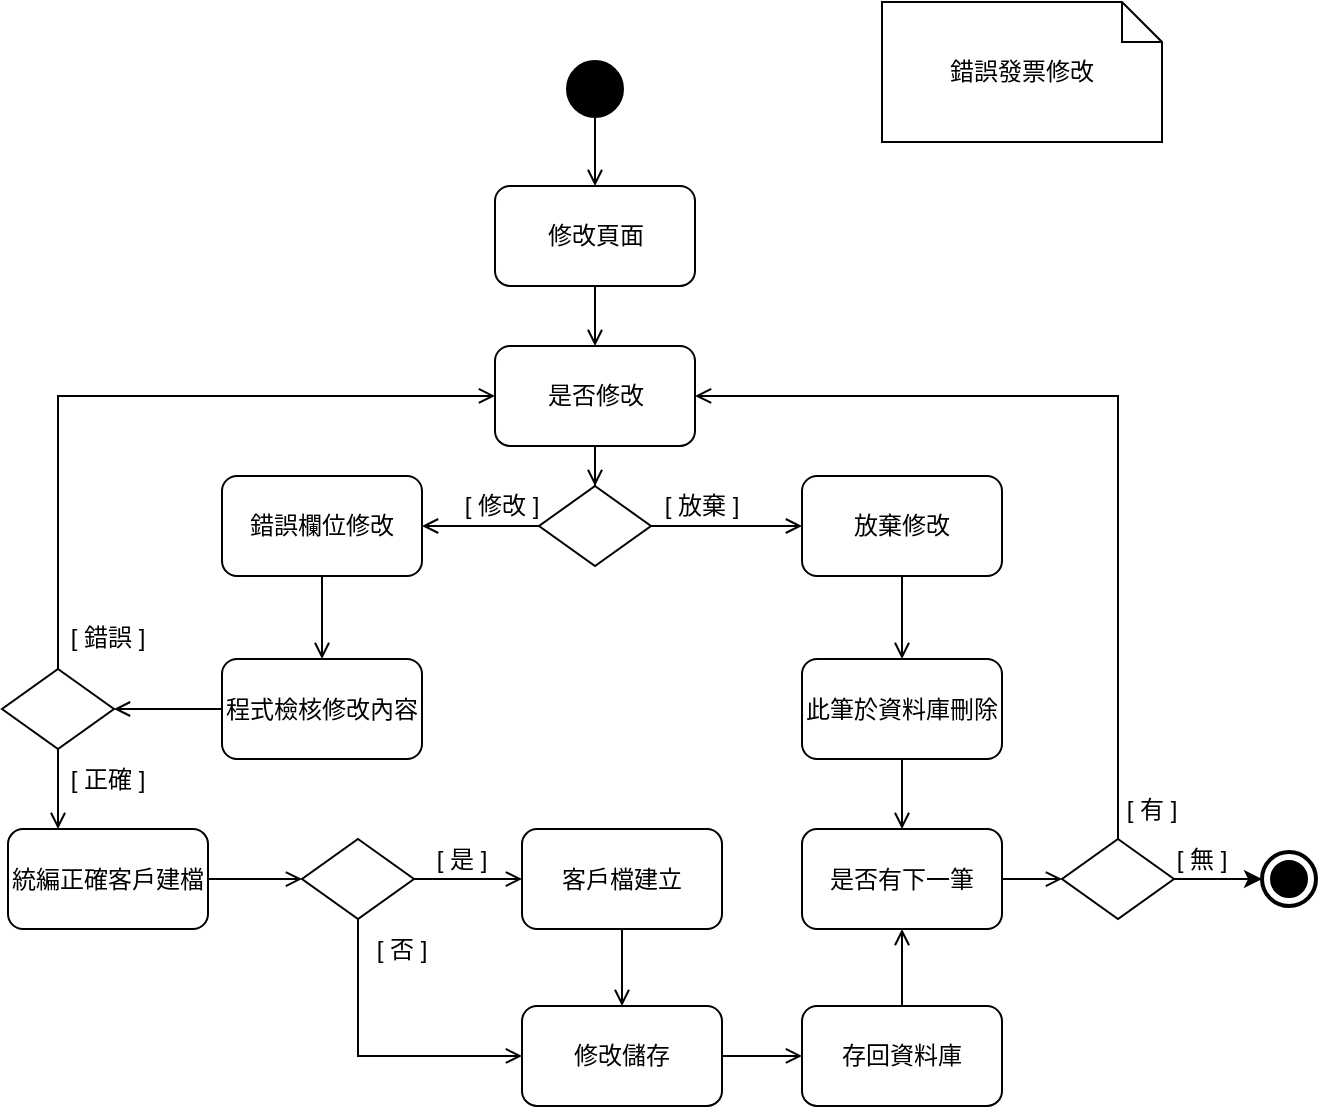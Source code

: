 <mxfile version="21.2.9" type="device" pages="3">
  <diagram name="錯誤發票修改" id="c4acf3e9-155e-7222-9cf6-157b1a14988f">
    <mxGraphModel dx="880" dy="484" grid="1" gridSize="10" guides="1" tooltips="1" connect="1" arrows="1" fold="1" page="1" pageScale="1" pageWidth="850" pageHeight="1100" background="none" math="0" shadow="0">
      <root>
        <mxCell id="0" />
        <mxCell id="1" parent="0" />
        <mxCell id="ghHMwNl4-2IU3GXv16XO-2" value="錯誤發票修改" style="shape=note;size=20;whiteSpace=wrap;html=1;" parent="1" vertex="1">
          <mxGeometry x="440" y="110" width="140" height="70" as="geometry" />
        </mxCell>
        <mxCell id="ghHMwNl4-2IU3GXv16XO-8" style="edgeStyle=orthogonalEdgeStyle;rounded=0;orthogonalLoop=1;jettySize=auto;html=1;entryX=0.5;entryY=0;entryDx=0;entryDy=0;endArrow=open;endFill=0;" parent="1" source="ghHMwNl4-2IU3GXv16XO-3" target="ghHMwNl4-2IU3GXv16XO-9" edge="1">
          <mxGeometry relative="1" as="geometry">
            <mxPoint x="296.5" y="148.98" as="targetPoint" />
          </mxGeometry>
        </mxCell>
        <mxCell id="ghHMwNl4-2IU3GXv16XO-3" value="" style="shape=ellipse;html=1;fillColor=strokeColor;strokeWidth=2;verticalLabelPosition=bottom;verticalAlignment=top;perimeter=ellipsePerimeter;aspect=fixed;" parent="1" vertex="1">
          <mxGeometry x="283" y="140" width="27" height="27" as="geometry" />
        </mxCell>
        <mxCell id="ghHMwNl4-2IU3GXv16XO-4" value="" style="html=1;shape=mxgraph.sysml.actFinal;strokeWidth=2;verticalLabelPosition=bottom;verticalAlignment=top;aspect=fixed;" parent="1" vertex="1">
          <mxGeometry x="630" y="535.02" width="27" height="27" as="geometry" />
        </mxCell>
        <mxCell id="ghHMwNl4-2IU3GXv16XO-78" style="edgeStyle=orthogonalEdgeStyle;rounded=0;orthogonalLoop=1;jettySize=auto;html=1;entryX=1;entryY=0.5;entryDx=0;entryDy=0;endArrow=open;endFill=0;" parent="1" source="ghHMwNl4-2IU3GXv16XO-6" target="ghHMwNl4-2IU3GXv16XO-18" edge="1">
          <mxGeometry relative="1" as="geometry" />
        </mxCell>
        <mxCell id="ghHMwNl4-2IU3GXv16XO-84" style="edgeStyle=orthogonalEdgeStyle;rounded=0;orthogonalLoop=1;jettySize=auto;html=1;entryX=0;entryY=0.5;entryDx=0;entryDy=0;endArrow=open;endFill=0;" parent="1" source="ghHMwNl4-2IU3GXv16XO-6" target="ghHMwNl4-2IU3GXv16XO-98" edge="1">
          <mxGeometry relative="1" as="geometry" />
        </mxCell>
        <mxCell id="ghHMwNl4-2IU3GXv16XO-6" value="" style="rhombus;whiteSpace=wrap;html=1;aspect=fixed;" parent="1" vertex="1">
          <mxGeometry x="268.5" y="351.98" width="56" height="40.04" as="geometry" />
        </mxCell>
        <mxCell id="ghHMwNl4-2IU3GXv16XO-12" style="edgeStyle=orthogonalEdgeStyle;rounded=0;orthogonalLoop=1;jettySize=auto;html=1;endArrow=open;endFill=0;" parent="1" source="ghHMwNl4-2IU3GXv16XO-9" target="ghHMwNl4-2IU3GXv16XO-13" edge="1">
          <mxGeometry relative="1" as="geometry">
            <mxPoint x="390" y="196.98" as="targetPoint" />
          </mxGeometry>
        </mxCell>
        <mxCell id="ghHMwNl4-2IU3GXv16XO-9" value="修改頁面" style="shape=rect;html=1;rounded=1;whiteSpace=wrap;align=center;aspect=fixed;" parent="1" vertex="1">
          <mxGeometry x="246.5" y="201.98" width="100" height="50" as="geometry" />
        </mxCell>
        <mxCell id="ghHMwNl4-2IU3GXv16XO-15" style="edgeStyle=orthogonalEdgeStyle;rounded=0;orthogonalLoop=1;jettySize=auto;html=1;entryX=0.5;entryY=0;entryDx=0;entryDy=0;endArrow=open;endFill=0;" parent="1" source="ghHMwNl4-2IU3GXv16XO-13" target="ghHMwNl4-2IU3GXv16XO-6" edge="1">
          <mxGeometry relative="1" as="geometry" />
        </mxCell>
        <mxCell id="ghHMwNl4-2IU3GXv16XO-13" value="是否修改" style="shape=rect;html=1;rounded=1;whiteSpace=wrap;align=center;aspect=fixed;" parent="1" vertex="1">
          <mxGeometry x="246.5" y="281.98" width="100" height="50" as="geometry" />
        </mxCell>
        <mxCell id="ghHMwNl4-2IU3GXv16XO-17" value="[ 放棄 ]" style="text;html=1;strokeColor=none;fillColor=none;align=center;verticalAlign=middle;whiteSpace=wrap;rounded=0;" parent="1" vertex="1">
          <mxGeometry x="320" y="347.0" width="60" height="30" as="geometry" />
        </mxCell>
        <mxCell id="ghHMwNl4-2IU3GXv16XO-79" style="edgeStyle=orthogonalEdgeStyle;rounded=0;orthogonalLoop=1;jettySize=auto;html=1;entryX=0.5;entryY=0;entryDx=0;entryDy=0;endArrow=open;endFill=0;" parent="1" source="ghHMwNl4-2IU3GXv16XO-18" target="ghHMwNl4-2IU3GXv16XO-21" edge="1">
          <mxGeometry relative="1" as="geometry" />
        </mxCell>
        <mxCell id="ghHMwNl4-2IU3GXv16XO-18" value="錯誤欄位修改" style="shape=rect;html=1;rounded=1;whiteSpace=wrap;align=center;aspect=fixed;" parent="1" vertex="1">
          <mxGeometry x="110" y="347" width="100" height="50" as="geometry" />
        </mxCell>
        <mxCell id="ghHMwNl4-2IU3GXv16XO-20" value="[ 修改 ]" style="text;html=1;strokeColor=none;fillColor=none;align=center;verticalAlign=middle;whiteSpace=wrap;rounded=0;" parent="1" vertex="1">
          <mxGeometry x="220" y="347" width="60" height="30" as="geometry" />
        </mxCell>
        <mxCell id="ghHMwNl4-2IU3GXv16XO-110" style="edgeStyle=orthogonalEdgeStyle;rounded=0;orthogonalLoop=1;jettySize=auto;html=1;entryX=1;entryY=0.5;entryDx=0;entryDy=0;endArrow=open;endFill=0;" parent="1" source="ghHMwNl4-2IU3GXv16XO-21" target="ghHMwNl4-2IU3GXv16XO-23" edge="1">
          <mxGeometry relative="1" as="geometry" />
        </mxCell>
        <mxCell id="ghHMwNl4-2IU3GXv16XO-21" value="程式檢核修改內容" style="shape=rect;html=1;rounded=1;whiteSpace=wrap;align=center;aspect=fixed;" parent="1" vertex="1">
          <mxGeometry x="110" y="438.5" width="100" height="50" as="geometry" />
        </mxCell>
        <mxCell id="ghHMwNl4-2IU3GXv16XO-81" style="edgeStyle=orthogonalEdgeStyle;rounded=0;orthogonalLoop=1;jettySize=auto;html=1;entryX=0;entryY=0.5;entryDx=0;entryDy=0;endArrow=open;endFill=0;" parent="1" source="ghHMwNl4-2IU3GXv16XO-23" target="ghHMwNl4-2IU3GXv16XO-13" edge="1">
          <mxGeometry relative="1" as="geometry">
            <mxPoint x="220" y="306.98" as="targetPoint" />
            <Array as="points">
              <mxPoint x="28" y="306.98" />
            </Array>
          </mxGeometry>
        </mxCell>
        <mxCell id="ghHMwNl4-2IU3GXv16XO-125" style="rounded=0;orthogonalLoop=1;jettySize=auto;html=1;entryX=0.25;entryY=0;entryDx=0;entryDy=0;endArrow=open;endFill=0;" parent="1" source="ghHMwNl4-2IU3GXv16XO-23" target="ghHMwNl4-2IU3GXv16XO-92" edge="1">
          <mxGeometry relative="1" as="geometry" />
        </mxCell>
        <mxCell id="ghHMwNl4-2IU3GXv16XO-23" value="" style="rhombus;whiteSpace=wrap;html=1;aspect=fixed;" parent="1" vertex="1">
          <mxGeometry y="443.48" width="56" height="40.04" as="geometry" />
        </mxCell>
        <mxCell id="ghHMwNl4-2IU3GXv16XO-117" style="edgeStyle=orthogonalEdgeStyle;rounded=0;orthogonalLoop=1;jettySize=auto;html=1;entryX=0.5;entryY=1;entryDx=0;entryDy=0;endArrow=open;endFill=0;" parent="1" source="ghHMwNl4-2IU3GXv16XO-25" target="ghHMwNl4-2IU3GXv16XO-33" edge="1">
          <mxGeometry relative="1" as="geometry" />
        </mxCell>
        <mxCell id="ghHMwNl4-2IU3GXv16XO-25" value="存回資料庫" style="shape=rect;html=1;rounded=1;whiteSpace=wrap;align=center;aspect=fixed;" parent="1" vertex="1">
          <mxGeometry x="400" y="611.98" width="100" height="50" as="geometry" />
        </mxCell>
        <mxCell id="ghHMwNl4-2IU3GXv16XO-29" value="[ 正確 ]" style="text;html=1;strokeColor=none;fillColor=none;align=center;verticalAlign=middle;whiteSpace=wrap;rounded=0;" parent="1" vertex="1">
          <mxGeometry x="23" y="483.52" width="60" height="30" as="geometry" />
        </mxCell>
        <mxCell id="ghHMwNl4-2IU3GXv16XO-30" value="[ 錯誤 ]" style="text;html=1;strokeColor=none;fillColor=none;align=center;verticalAlign=middle;whiteSpace=wrap;rounded=0;" parent="1" vertex="1">
          <mxGeometry x="23" y="413.48" width="60" height="30" as="geometry" />
        </mxCell>
        <mxCell id="ghHMwNl4-2IU3GXv16XO-86" style="edgeStyle=orthogonalEdgeStyle;rounded=0;orthogonalLoop=1;jettySize=auto;html=1;entryX=0;entryY=0.5;entryDx=0;entryDy=0;endArrow=open;endFill=0;" parent="1" source="ghHMwNl4-2IU3GXv16XO-33" target="ghHMwNl4-2IU3GXv16XO-34" edge="1">
          <mxGeometry relative="1" as="geometry" />
        </mxCell>
        <mxCell id="ghHMwNl4-2IU3GXv16XO-33" value="是否有下一筆" style="shape=rect;html=1;rounded=1;whiteSpace=wrap;align=center;aspect=fixed;" parent="1" vertex="1">
          <mxGeometry x="400" y="523.52" width="100" height="50" as="geometry" />
        </mxCell>
        <mxCell id="ghHMwNl4-2IU3GXv16XO-90" style="edgeStyle=orthogonalEdgeStyle;rounded=0;orthogonalLoop=1;jettySize=auto;html=1;entryX=1;entryY=0.5;entryDx=0;entryDy=0;endArrow=open;endFill=0;" parent="1" source="ghHMwNl4-2IU3GXv16XO-34" target="ghHMwNl4-2IU3GXv16XO-13" edge="1">
          <mxGeometry relative="1" as="geometry">
            <Array as="points">
              <mxPoint x="558" y="306.98" />
            </Array>
          </mxGeometry>
        </mxCell>
        <mxCell id="ghHMwNl4-2IU3GXv16XO-91" style="edgeStyle=orthogonalEdgeStyle;rounded=0;orthogonalLoop=1;jettySize=auto;html=1;entryX=0;entryY=0.5;entryDx=0;entryDy=0;entryPerimeter=0;" parent="1" source="ghHMwNl4-2IU3GXv16XO-34" target="ghHMwNl4-2IU3GXv16XO-4" edge="1">
          <mxGeometry relative="1" as="geometry" />
        </mxCell>
        <mxCell id="ghHMwNl4-2IU3GXv16XO-34" value="" style="rhombus;whiteSpace=wrap;html=1;aspect=fixed;" parent="1" vertex="1">
          <mxGeometry x="530" y="528.5" width="56" height="40.04" as="geometry" />
        </mxCell>
        <mxCell id="ghHMwNl4-2IU3GXv16XO-37" value="[ 無 ]" style="text;html=1;strokeColor=none;fillColor=none;align=center;verticalAlign=middle;whiteSpace=wrap;rounded=0;" parent="1" vertex="1">
          <mxGeometry x="570" y="523.52" width="60" height="30" as="geometry" />
        </mxCell>
        <mxCell id="ghHMwNl4-2IU3GXv16XO-38" value="[ 有 ]" style="text;html=1;strokeColor=none;fillColor=none;align=center;verticalAlign=middle;whiteSpace=wrap;rounded=0;" parent="1" vertex="1">
          <mxGeometry x="544.5" y="498.5" width="60" height="30" as="geometry" />
        </mxCell>
        <mxCell id="ghHMwNl4-2IU3GXv16XO-85" style="edgeStyle=orthogonalEdgeStyle;rounded=0;orthogonalLoop=1;jettySize=auto;html=1;entryX=0.5;entryY=0;entryDx=0;entryDy=0;endArrow=open;endFill=0;" parent="1" source="ghHMwNl4-2IU3GXv16XO-39" target="ghHMwNl4-2IU3GXv16XO-33" edge="1">
          <mxGeometry relative="1" as="geometry" />
        </mxCell>
        <mxCell id="ghHMwNl4-2IU3GXv16XO-39" value="此筆於資料庫刪除" style="shape=rect;html=1;rounded=1;whiteSpace=wrap;align=center;aspect=fixed;" parent="1" vertex="1">
          <mxGeometry x="400" y="438.5" width="100" height="50" as="geometry" />
        </mxCell>
        <mxCell id="ghHMwNl4-2IU3GXv16XO-111" style="edgeStyle=orthogonalEdgeStyle;rounded=0;orthogonalLoop=1;jettySize=auto;html=1;endArrow=open;endFill=0;" parent="1" source="ghHMwNl4-2IU3GXv16XO-92" target="ghHMwNl4-2IU3GXv16XO-103" edge="1">
          <mxGeometry relative="1" as="geometry" />
        </mxCell>
        <mxCell id="ghHMwNl4-2IU3GXv16XO-92" value="統編正確客戶建檔" style="shape=rect;html=1;rounded=1;whiteSpace=wrap;align=center;aspect=fixed;" parent="1" vertex="1">
          <mxGeometry x="3" y="523.52" width="100" height="50" as="geometry" />
        </mxCell>
        <mxCell id="ghHMwNl4-2IU3GXv16XO-130" style="edgeStyle=orthogonalEdgeStyle;rounded=0;orthogonalLoop=1;jettySize=auto;html=1;entryX=0;entryY=0.5;entryDx=0;entryDy=0;endArrow=open;endFill=0;" parent="1" source="ghHMwNl4-2IU3GXv16XO-97" target="ghHMwNl4-2IU3GXv16XO-25" edge="1">
          <mxGeometry relative="1" as="geometry" />
        </mxCell>
        <mxCell id="ghHMwNl4-2IU3GXv16XO-97" value="修改儲存" style="shape=rect;html=1;rounded=1;whiteSpace=wrap;align=center;aspect=fixed;" parent="1" vertex="1">
          <mxGeometry x="260" y="611.98" width="100" height="50" as="geometry" />
        </mxCell>
        <mxCell id="ghHMwNl4-2IU3GXv16XO-99" style="edgeStyle=orthogonalEdgeStyle;rounded=0;orthogonalLoop=1;jettySize=auto;html=1;entryX=0.5;entryY=0;entryDx=0;entryDy=0;endArrow=open;endFill=0;" parent="1" source="ghHMwNl4-2IU3GXv16XO-98" target="ghHMwNl4-2IU3GXv16XO-39" edge="1">
          <mxGeometry relative="1" as="geometry" />
        </mxCell>
        <mxCell id="ghHMwNl4-2IU3GXv16XO-98" value="放棄修改" style="shape=rect;html=1;rounded=1;whiteSpace=wrap;align=center;aspect=fixed;" parent="1" vertex="1">
          <mxGeometry x="400" y="347.0" width="100" height="50" as="geometry" />
        </mxCell>
        <mxCell id="ghHMwNl4-2IU3GXv16XO-122" style="edgeStyle=orthogonalEdgeStyle;rounded=0;orthogonalLoop=1;jettySize=auto;html=1;entryX=0;entryY=0.5;entryDx=0;entryDy=0;endArrow=open;endFill=0;" parent="1" source="ghHMwNl4-2IU3GXv16XO-103" target="ghHMwNl4-2IU3GXv16XO-114" edge="1">
          <mxGeometry relative="1" as="geometry" />
        </mxCell>
        <mxCell id="ghHMwNl4-2IU3GXv16XO-123" style="edgeStyle=orthogonalEdgeStyle;rounded=0;orthogonalLoop=1;jettySize=auto;html=1;entryX=0;entryY=0.5;entryDx=0;entryDy=0;endArrow=open;endFill=0;" parent="1" source="ghHMwNl4-2IU3GXv16XO-103" target="ghHMwNl4-2IU3GXv16XO-97" edge="1">
          <mxGeometry relative="1" as="geometry">
            <Array as="points">
              <mxPoint x="178" y="636.98" />
            </Array>
          </mxGeometry>
        </mxCell>
        <mxCell id="ghHMwNl4-2IU3GXv16XO-103" value="" style="rhombus;whiteSpace=wrap;html=1;aspect=fixed;" parent="1" vertex="1">
          <mxGeometry x="150" y="528.5" width="56" height="40.04" as="geometry" />
        </mxCell>
        <mxCell id="ghHMwNl4-2IU3GXv16XO-121" style="edgeStyle=orthogonalEdgeStyle;rounded=0;orthogonalLoop=1;jettySize=auto;html=1;entryX=0.5;entryY=0;entryDx=0;entryDy=0;endArrow=open;endFill=0;" parent="1" source="ghHMwNl4-2IU3GXv16XO-114" target="ghHMwNl4-2IU3GXv16XO-97" edge="1">
          <mxGeometry relative="1" as="geometry" />
        </mxCell>
        <mxCell id="ghHMwNl4-2IU3GXv16XO-114" value="客戶檔建立" style="shape=rect;html=1;rounded=1;whiteSpace=wrap;align=center;aspect=fixed;" parent="1" vertex="1">
          <mxGeometry x="260" y="523.52" width="100" height="50" as="geometry" />
        </mxCell>
        <mxCell id="ghHMwNl4-2IU3GXv16XO-126" value="[ 是 ]" style="text;html=1;strokeColor=none;fillColor=none;align=center;verticalAlign=middle;whiteSpace=wrap;rounded=0;" parent="1" vertex="1">
          <mxGeometry x="200" y="523.52" width="60" height="30" as="geometry" />
        </mxCell>
        <mxCell id="ghHMwNl4-2IU3GXv16XO-127" value="[ 否 ]" style="text;html=1;strokeColor=none;fillColor=none;align=center;verticalAlign=middle;whiteSpace=wrap;rounded=0;" parent="1" vertex="1">
          <mxGeometry x="170" y="568.54" width="60" height="30" as="geometry" />
        </mxCell>
      </root>
    </mxGraphModel>
  </diagram>
  <diagram id="WsdL6b-0y-aYhKdPmepd" name="登入登出註冊">
    <mxGraphModel dx="2084" dy="1860" grid="1" gridSize="10" guides="1" tooltips="1" connect="1" arrows="1" fold="1" page="1" pageScale="1" pageWidth="827" pageHeight="1169" math="0" shadow="0">
      <root>
        <mxCell id="0" />
        <mxCell id="1" parent="0" />
        <mxCell id="L3rix1qcFKLYm2jVyzR--1" value="登入/登出/註冊" style="shape=note;size=20;whiteSpace=wrap;html=1;" parent="1" vertex="1">
          <mxGeometry x="498.64" y="-61.5" width="140" height="70" as="geometry" />
        </mxCell>
        <mxCell id="L3rix1qcFKLYm2jVyzR--269" style="edgeStyle=orthogonalEdgeStyle;rounded=0;orthogonalLoop=1;jettySize=auto;html=1;entryX=0.5;entryY=0;entryDx=0;entryDy=0;endArrow=open;endFill=0;" parent="1" source="L3rix1qcFKLYm2jVyzR--3" target="L3rix1qcFKLYm2jVyzR--245" edge="1">
          <mxGeometry relative="1" as="geometry" />
        </mxCell>
        <mxCell id="L3rix1qcFKLYm2jVyzR--3" value="" style="shape=ellipse;html=1;fillColor=strokeColor;strokeWidth=2;verticalLabelPosition=bottom;verticalAlignment=top;perimeter=ellipsePerimeter;aspect=fixed;" parent="1" vertex="1">
          <mxGeometry x="138.8" y="-40" width="27" height="27" as="geometry" />
        </mxCell>
        <mxCell id="L3rix1qcFKLYm2jVyzR--69" style="edgeStyle=orthogonalEdgeStyle;rounded=0;orthogonalLoop=1;jettySize=auto;html=1;entryX=1;entryY=0.5;entryDx=0;entryDy=0;endArrow=open;endFill=0;exitX=1;exitY=0.5;exitDx=0;exitDy=0;" parent="1" source="L3rix1qcFKLYm2jVyzR--11" target="L3rix1qcFKLYm2jVyzR--68" edge="1">
          <mxGeometry relative="1" as="geometry" />
        </mxCell>
        <mxCell id="fvnQoVcxm32_NNb4MGqW-2" style="rounded=0;orthogonalLoop=1;jettySize=auto;html=1;entryX=1;entryY=0.25;entryDx=0;entryDy=0;endArrow=open;endFill=0;exitX=0;exitY=0.75;exitDx=0;exitDy=0;" edge="1" parent="1" source="L3rix1qcFKLYm2jVyzR--11" target="fvnQoVcxm32_NNb4MGqW-1">
          <mxGeometry relative="1" as="geometry">
            <mxPoint x="250" y="171" as="sourcePoint" />
          </mxGeometry>
        </mxCell>
        <mxCell id="L3rix1qcFKLYm2jVyzR--11" value="登入頁面" style="shape=rect;html=1;rounded=1;whiteSpace=wrap;align=center;aspect=fixed;" parent="1" vertex="1">
          <mxGeometry x="246.55" y="120.0" width="100" height="50" as="geometry" />
        </mxCell>
        <mxCell id="L3rix1qcFKLYm2jVyzR--51" value="輸入帳號" style="shape=rect;html=1;rounded=1;whiteSpace=wrap;align=center;aspect=fixed;" parent="1" vertex="1">
          <mxGeometry x="-128.44" y="394.61" width="100" height="50" as="geometry" />
        </mxCell>
        <mxCell id="L3rix1qcFKLYm2jVyzR--71" style="edgeStyle=orthogonalEdgeStyle;rounded=0;orthogonalLoop=1;jettySize=auto;html=1;endArrow=open;endFill=0;" parent="1" source="L3rix1qcFKLYm2jVyzR--68" target="L3rix1qcFKLYm2jVyzR--70" edge="1">
          <mxGeometry relative="1" as="geometry" />
        </mxCell>
        <mxCell id="L3rix1qcFKLYm2jVyzR--68" value="管理者是否有帳號" style="shape=rect;html=1;rounded=1;whiteSpace=wrap;align=center;aspect=fixed;" parent="1" vertex="1">
          <mxGeometry x="246.5" y="290" width="100" height="50" as="geometry" />
        </mxCell>
        <mxCell id="L3rix1qcFKLYm2jVyzR--178" style="edgeStyle=orthogonalEdgeStyle;rounded=0;orthogonalLoop=1;jettySize=auto;html=1;entryX=0;entryY=0.5;entryDx=0;entryDy=0;endArrow=open;endFill=0;" parent="1" source="L3rix1qcFKLYm2jVyzR--70" target="L3rix1qcFKLYm2jVyzR--171" edge="1">
          <mxGeometry relative="1" as="geometry">
            <Array as="points">
              <mxPoint x="122" y="385" />
            </Array>
          </mxGeometry>
        </mxCell>
        <mxCell id="L3rix1qcFKLYm2jVyzR--179" style="edgeStyle=orthogonalEdgeStyle;rounded=0;orthogonalLoop=1;jettySize=auto;html=1;endArrow=open;endFill=0;" parent="1" source="L3rix1qcFKLYm2jVyzR--70" edge="1">
          <mxGeometry relative="1" as="geometry">
            <mxPoint x="-10" y="340" as="targetPoint" />
          </mxGeometry>
        </mxCell>
        <mxCell id="L3rix1qcFKLYm2jVyzR--70" value="" style="rhombus;whiteSpace=wrap;html=1;aspect=fixed;" parent="1" vertex="1">
          <mxGeometry x="94" y="294.98" width="56" height="40.04" as="geometry" />
        </mxCell>
        <mxCell id="L3rix1qcFKLYm2jVyzR--72" value="[ 有 ]" style="text;html=1;strokeColor=none;fillColor=none;align=center;verticalAlign=middle;whiteSpace=wrap;rounded=0;" parent="1" vertex="1">
          <mxGeometry x="39.8" y="286" width="60" height="30" as="geometry" />
        </mxCell>
        <mxCell id="L3rix1qcFKLYm2jVyzR--73" value="[ 無 ]" style="text;html=1;strokeColor=none;fillColor=none;align=center;verticalAlign=middle;whiteSpace=wrap;rounded=0;" parent="1" vertex="1">
          <mxGeometry x="109" y="335.02" width="60" height="30" as="geometry" />
        </mxCell>
        <mxCell id="L3rix1qcFKLYm2jVyzR--76" value="輸入密碼" style="shape=rect;html=1;rounded=1;whiteSpace=wrap;align=center;aspect=fixed;" parent="1" vertex="1">
          <mxGeometry x="-14" y="394.61" width="100" height="50" as="geometry" />
        </mxCell>
        <mxCell id="L3rix1qcFKLYm2jVyzR--78" value="" style="endArrow=none;html=1;rounded=0;strokeWidth=5;" parent="1" edge="1">
          <mxGeometry width="50" height="50" relative="1" as="geometry">
            <mxPoint x="-127" y="344.61" as="sourcePoint" />
            <mxPoint x="82.5" y="344.61" as="targetPoint" />
          </mxGeometry>
        </mxCell>
        <mxCell id="L3rix1qcFKLYm2jVyzR--79" value="" style="endArrow=none;html=1;rounded=0;strokeWidth=5;" parent="1" edge="1">
          <mxGeometry width="50" height="50" relative="1" as="geometry">
            <mxPoint x="-128.44" y="488.61" as="sourcePoint" />
            <mxPoint x="81.06" y="488.61" as="targetPoint" />
          </mxGeometry>
        </mxCell>
        <mxCell id="L3rix1qcFKLYm2jVyzR--80" style="rounded=0;orthogonalLoop=1;jettySize=auto;html=1;endArrow=open;endFill=0;entryX=0.5;entryY=0;entryDx=0;entryDy=0;" parent="1" target="L3rix1qcFKLYm2jVyzR--51" edge="1">
          <mxGeometry relative="1" as="geometry">
            <mxPoint x="-37" y="344.61" as="sourcePoint" />
            <mxPoint x="-17" y="354.61" as="targetPoint" />
          </mxGeometry>
        </mxCell>
        <mxCell id="L3rix1qcFKLYm2jVyzR--81" style="rounded=0;orthogonalLoop=1;jettySize=auto;html=1;endArrow=open;endFill=0;entryX=0.5;entryY=0;entryDx=0;entryDy=0;" parent="1" target="L3rix1qcFKLYm2jVyzR--76" edge="1">
          <mxGeometry relative="1" as="geometry">
            <mxPoint x="-17" y="344.61" as="sourcePoint" />
            <mxPoint x="-68" y="404.61" as="targetPoint" />
          </mxGeometry>
        </mxCell>
        <mxCell id="L3rix1qcFKLYm2jVyzR--82" style="rounded=0;orthogonalLoop=1;jettySize=auto;html=1;endArrow=open;endFill=0;exitX=0.5;exitY=1;exitDx=0;exitDy=0;" parent="1" source="L3rix1qcFKLYm2jVyzR--51" edge="1">
          <mxGeometry relative="1" as="geometry">
            <mxPoint x="-27" y="354.61" as="sourcePoint" />
            <mxPoint x="-27" y="484.61" as="targetPoint" />
          </mxGeometry>
        </mxCell>
        <mxCell id="L3rix1qcFKLYm2jVyzR--83" style="rounded=0;orthogonalLoop=1;jettySize=auto;html=1;endArrow=open;endFill=0;exitX=0.5;exitY=1;exitDx=0;exitDy=0;" parent="1" source="L3rix1qcFKLYm2jVyzR--76" edge="1">
          <mxGeometry relative="1" as="geometry">
            <mxPoint x="-68" y="454.61" as="sourcePoint" />
            <mxPoint x="-17" y="484.61" as="targetPoint" />
          </mxGeometry>
        </mxCell>
        <mxCell id="L3rix1qcFKLYm2jVyzR--90" style="edgeStyle=orthogonalEdgeStyle;rounded=0;orthogonalLoop=1;jettySize=auto;html=1;endArrow=open;endFill=0;exitX=1;exitY=0.5;exitDx=0;exitDy=0;" parent="1" source="L3rix1qcFKLYm2jVyzR--171" edge="1">
          <mxGeometry relative="1" as="geometry">
            <mxPoint x="300" y="500" as="targetPoint" />
            <mxPoint x="412.054" y="470.059" as="sourcePoint" />
            <Array as="points">
              <mxPoint x="300" y="385" />
            </Array>
          </mxGeometry>
        </mxCell>
        <mxCell id="L3rix1qcFKLYm2jVyzR--94" value="" style="endArrow=none;html=1;rounded=0;strokeWidth=5;" parent="1" edge="1">
          <mxGeometry width="50" height="50" relative="1" as="geometry">
            <mxPoint x="169.58" y="502.82" as="sourcePoint" />
            <mxPoint x="379.08" y="502.82" as="targetPoint" />
          </mxGeometry>
        </mxCell>
        <mxCell id="L3rix1qcFKLYm2jVyzR--96" value="公司統編" style="shape=rect;html=1;rounded=1;whiteSpace=wrap;align=center;aspect=fixed;" parent="1" vertex="1">
          <mxGeometry x="50.98" y="554.82" width="76" height="38" as="geometry" />
        </mxCell>
        <mxCell id="L3rix1qcFKLYm2jVyzR--97" value="公司" style="shape=rect;html=1;rounded=1;whiteSpace=wrap;align=center;aspect=fixed;" parent="1" vertex="1">
          <mxGeometry x="130.86" y="554.82" width="76" height="38" as="geometry" />
        </mxCell>
        <mxCell id="L3rix1qcFKLYm2jVyzR--98" value="帳號" style="shape=rect;html=1;rounded=1;whiteSpace=wrap;align=center;aspect=fixed;" parent="1" vertex="1">
          <mxGeometry x="210.52" y="554.82" width="76" height="38" as="geometry" />
        </mxCell>
        <mxCell id="L3rix1qcFKLYm2jVyzR--99" value="密碼" style="shape=rect;html=1;rounded=1;whiteSpace=wrap;align=center;aspect=fixed;" parent="1" vertex="1">
          <mxGeometry x="289.64" y="554.82" width="76" height="38" as="geometry" />
        </mxCell>
        <mxCell id="L3rix1qcFKLYm2jVyzR--100" value="地址(公司)" style="shape=rect;html=1;rounded=1;whiteSpace=wrap;align=center;aspect=fixed;" parent="1" vertex="1">
          <mxGeometry x="370.14" y="554.82" width="76" height="38" as="geometry" />
        </mxCell>
        <mxCell id="L3rix1qcFKLYm2jVyzR--101" style="rounded=0;orthogonalLoop=1;jettySize=auto;html=1;endArrow=open;endFill=0;entryX=0.5;entryY=0;entryDx=0;entryDy=0;" parent="1" target="L3rix1qcFKLYm2jVyzR--96" edge="1">
          <mxGeometry relative="1" as="geometry">
            <mxPoint x="234.08" y="502.82" as="sourcePoint" />
            <mxPoint x="284.08" y="512.82" as="targetPoint" />
          </mxGeometry>
        </mxCell>
        <mxCell id="L3rix1qcFKLYm2jVyzR--102" style="rounded=0;orthogonalLoop=1;jettySize=auto;html=1;endArrow=open;endFill=0;entryX=0.5;entryY=0;entryDx=0;entryDy=0;" parent="1" target="L3rix1qcFKLYm2jVyzR--97" edge="1">
          <mxGeometry relative="1" as="geometry">
            <mxPoint x="264.08" y="502.82" as="sourcePoint" />
            <mxPoint x="294.08" y="522.82" as="targetPoint" />
          </mxGeometry>
        </mxCell>
        <mxCell id="L3rix1qcFKLYm2jVyzR--103" style="rounded=0;orthogonalLoop=1;jettySize=auto;html=1;endArrow=open;endFill=0;entryX=0.5;entryY=0;entryDx=0;entryDy=0;" parent="1" target="L3rix1qcFKLYm2jVyzR--98" edge="1">
          <mxGeometry relative="1" as="geometry">
            <mxPoint x="276.08" y="502.82" as="sourcePoint" />
            <mxPoint x="304.08" y="532.82" as="targetPoint" />
          </mxGeometry>
        </mxCell>
        <mxCell id="L3rix1qcFKLYm2jVyzR--104" style="rounded=0;orthogonalLoop=1;jettySize=auto;html=1;endArrow=open;endFill=0;entryX=0.5;entryY=0;entryDx=0;entryDy=0;" parent="1" target="L3rix1qcFKLYm2jVyzR--99" edge="1">
          <mxGeometry relative="1" as="geometry">
            <mxPoint x="304.08" y="502.82" as="sourcePoint" />
            <mxPoint x="314.08" y="542.82" as="targetPoint" />
          </mxGeometry>
        </mxCell>
        <mxCell id="L3rix1qcFKLYm2jVyzR--105" style="rounded=0;orthogonalLoop=1;jettySize=auto;html=1;endArrow=open;endFill=0;entryX=0.5;entryY=0;entryDx=0;entryDy=0;" parent="1" target="L3rix1qcFKLYm2jVyzR--100" edge="1">
          <mxGeometry relative="1" as="geometry">
            <mxPoint x="344.08" y="502.82" as="sourcePoint" />
            <mxPoint x="324.08" y="552.82" as="targetPoint" />
          </mxGeometry>
        </mxCell>
        <mxCell id="L3rix1qcFKLYm2jVyzR--106" value="" style="endArrow=none;html=1;rounded=0;strokeWidth=5;" parent="1" edge="1">
          <mxGeometry width="50" height="50" relative="1" as="geometry">
            <mxPoint x="171.64" y="638.82" as="sourcePoint" />
            <mxPoint x="381.14" y="638.82" as="targetPoint" />
          </mxGeometry>
        </mxCell>
        <mxCell id="L3rix1qcFKLYm2jVyzR--112" style="rounded=0;orthogonalLoop=1;jettySize=auto;html=1;endArrow=open;endFill=0;exitX=0.5;exitY=1;exitDx=0;exitDy=0;" parent="1" source="L3rix1qcFKLYm2jVyzR--96" edge="1">
          <mxGeometry relative="1" as="geometry">
            <mxPoint x="244.14" y="532.82" as="sourcePoint" />
            <mxPoint x="204.14" y="632.82" as="targetPoint" />
          </mxGeometry>
        </mxCell>
        <mxCell id="L3rix1qcFKLYm2jVyzR--113" style="rounded=0;orthogonalLoop=1;jettySize=auto;html=1;endArrow=open;endFill=0;exitX=0.5;exitY=1;exitDx=0;exitDy=0;" parent="1" source="L3rix1qcFKLYm2jVyzR--97" edge="1">
          <mxGeometry relative="1" as="geometry">
            <mxPoint x="122.14" y="610.82" as="sourcePoint" />
            <mxPoint x="224.14" y="632.82" as="targetPoint" />
          </mxGeometry>
        </mxCell>
        <mxCell id="L3rix1qcFKLYm2jVyzR--114" style="rounded=0;orthogonalLoop=1;jettySize=auto;html=1;endArrow=open;endFill=0;exitX=0.5;exitY=1;exitDx=0;exitDy=0;" parent="1" source="L3rix1qcFKLYm2jVyzR--98" edge="1">
          <mxGeometry relative="1" as="geometry">
            <mxPoint x="132.14" y="620.82" as="sourcePoint" />
            <mxPoint x="248.64" y="632.82" as="targetPoint" />
          </mxGeometry>
        </mxCell>
        <mxCell id="L3rix1qcFKLYm2jVyzR--115" style="rounded=0;orthogonalLoop=1;jettySize=auto;html=1;endArrow=open;endFill=0;exitX=0.5;exitY=1;exitDx=0;exitDy=0;" parent="1" source="L3rix1qcFKLYm2jVyzR--99" edge="1">
          <mxGeometry relative="1" as="geometry">
            <mxPoint x="142.14" y="630.82" as="sourcePoint" />
            <mxPoint x="284.14" y="632.82" as="targetPoint" />
          </mxGeometry>
        </mxCell>
        <mxCell id="L3rix1qcFKLYm2jVyzR--116" style="rounded=0;orthogonalLoop=1;jettySize=auto;html=1;endArrow=open;endFill=0;exitX=0.562;exitY=0.989;exitDx=0;exitDy=0;exitPerimeter=0;" parent="1" source="L3rix1qcFKLYm2jVyzR--100" edge="1">
          <mxGeometry relative="1" as="geometry">
            <mxPoint x="369.14" y="610.82" as="sourcePoint" />
            <mxPoint x="324.14" y="632.82" as="targetPoint" />
          </mxGeometry>
        </mxCell>
        <mxCell id="L3rix1qcFKLYm2jVyzR--119" value="權限" style="shape=rect;html=1;rounded=1;whiteSpace=wrap;align=center;aspect=fixed;" parent="1" vertex="1">
          <mxGeometry x="450.88" y="554.82" width="76" height="38" as="geometry" />
        </mxCell>
        <mxCell id="L3rix1qcFKLYm2jVyzR--120" style="rounded=0;orthogonalLoop=1;jettySize=auto;html=1;endArrow=open;endFill=0;entryX=0.5;entryY=0;entryDx=0;entryDy=0;" parent="1" target="L3rix1qcFKLYm2jVyzR--119" edge="1">
          <mxGeometry relative="1" as="geometry">
            <mxPoint x="364.08" y="502.82" as="sourcePoint" />
            <mxPoint x="424.08" y="572.82" as="targetPoint" />
          </mxGeometry>
        </mxCell>
        <mxCell id="L3rix1qcFKLYm2jVyzR--121" style="rounded=0;orthogonalLoop=1;jettySize=auto;html=1;endArrow=open;endFill=0;exitX=0.5;exitY=1;exitDx=0;exitDy=0;" parent="1" source="L3rix1qcFKLYm2jVyzR--119" edge="1">
          <mxGeometry relative="1" as="geometry">
            <mxPoint x="374.08" y="512.82" as="sourcePoint" />
            <mxPoint x="352.64" y="632.82" as="targetPoint" />
          </mxGeometry>
        </mxCell>
        <mxCell id="L3rix1qcFKLYm2jVyzR--152" value="帳號" style="shape=rect;html=1;rounded=1;whiteSpace=wrap;align=center;aspect=fixed;" parent="1" vertex="1">
          <mxGeometry x="-23.21" y="810" width="76" height="38" as="geometry" />
        </mxCell>
        <mxCell id="L3rix1qcFKLYm2jVyzR--153" value="密碼" style="shape=rect;html=1;rounded=1;whiteSpace=wrap;align=center;aspect=fixed;" parent="1" vertex="1">
          <mxGeometry x="-23.63" y="857" width="76" height="38" as="geometry" />
        </mxCell>
        <mxCell id="L3rix1qcFKLYm2jVyzR--231" style="edgeStyle=orthogonalEdgeStyle;rounded=0;orthogonalLoop=1;jettySize=auto;html=1;startArrow=open;startFill=0;endArrow=none;endFill=0;" parent="1" source="L3rix1qcFKLYm2jVyzR--154" edge="1">
          <mxGeometry relative="1" as="geometry">
            <mxPoint x="88.57" y="913" as="targetPoint" />
          </mxGeometry>
        </mxCell>
        <mxCell id="L3rix1qcFKLYm2jVyzR--233" style="edgeStyle=orthogonalEdgeStyle;rounded=0;orthogonalLoop=1;jettySize=auto;html=1;endArrow=open;endFill=0;" parent="1" source="L3rix1qcFKLYm2jVyzR--154" edge="1">
          <mxGeometry relative="1" as="geometry">
            <mxPoint x="238.57" y="913" as="targetPoint" />
          </mxGeometry>
        </mxCell>
        <mxCell id="L3rix1qcFKLYm2jVyzR--154" value="系統帶入" style="shape=rect;html=1;rounded=1;whiteSpace=wrap;align=center;aspect=fixed;" parent="1" vertex="1">
          <mxGeometry x="128.81" y="894" width="76" height="38" as="geometry" />
        </mxCell>
        <mxCell id="L3rix1qcFKLYm2jVyzR--166" value="權限" style="shape=rect;html=1;rounded=1;whiteSpace=wrap;align=center;aspect=fixed;" parent="1" vertex="1">
          <mxGeometry x="-23.21" y="942" width="76" height="38" as="geometry" />
        </mxCell>
        <mxCell id="L3rix1qcFKLYm2jVyzR--171" value="管理者註冊帳號" style="shape=rect;html=1;rounded=1;whiteSpace=wrap;align=center;aspect=fixed;" parent="1" vertex="1">
          <mxGeometry x="189.81" y="360" width="100" height="50" as="geometry" />
        </mxCell>
        <mxCell id="L3rix1qcFKLYm2jVyzR--184" style="edgeStyle=orthogonalEdgeStyle;rounded=0;orthogonalLoop=1;jettySize=auto;html=1;entryX=1;entryY=0.5;entryDx=0;entryDy=0;endArrow=open;endFill=0;" parent="1" source="L3rix1qcFKLYm2jVyzR--180" target="L3rix1qcFKLYm2jVyzR--183" edge="1">
          <mxGeometry relative="1" as="geometry" />
        </mxCell>
        <mxCell id="L3rix1qcFKLYm2jVyzR--180" value="程式檢查" style="shape=rect;html=1;rounded=1;whiteSpace=wrap;align=center;aspect=fixed;" parent="1" vertex="1">
          <mxGeometry x="-70.0" y="535.0" width="100" height="50" as="geometry" />
        </mxCell>
        <mxCell id="L3rix1qcFKLYm2jVyzR--191" style="edgeStyle=orthogonalEdgeStyle;rounded=0;orthogonalLoop=1;jettySize=auto;html=1;entryX=0.5;entryY=0;entryDx=0;entryDy=0;endArrow=open;endFill=0;" parent="1" source="L3rix1qcFKLYm2jVyzR--181" target="L3rix1qcFKLYm2jVyzR--189" edge="1">
          <mxGeometry relative="1" as="geometry">
            <Array as="points">
              <mxPoint x="-105" y="730" />
            </Array>
          </mxGeometry>
        </mxCell>
        <mxCell id="L3rix1qcFKLYm2jVyzR--181" value="是否為公司管理者" style="shape=rect;html=1;rounded=1;whiteSpace=wrap;align=center;aspect=fixed;" parent="1" vertex="1">
          <mxGeometry x="-155.44" y="620.0" width="100" height="50" as="geometry" />
        </mxCell>
        <mxCell id="L3rix1qcFKLYm2jVyzR--182" style="rounded=0;orthogonalLoop=1;jettySize=auto;html=1;endArrow=open;endFill=0;entryX=0.5;entryY=0;entryDx=0;entryDy=0;" parent="1" target="L3rix1qcFKLYm2jVyzR--180" edge="1">
          <mxGeometry relative="1" as="geometry">
            <mxPoint x="-20" y="490" as="sourcePoint" />
            <mxPoint x="-68.78" y="516" as="targetPoint" />
          </mxGeometry>
        </mxCell>
        <mxCell id="L3rix1qcFKLYm2jVyzR--185" style="edgeStyle=orthogonalEdgeStyle;rounded=0;orthogonalLoop=1;jettySize=auto;html=1;entryX=0;entryY=0;entryDx=0;entryDy=0;endArrow=open;endFill=0;" parent="1" source="L3rix1qcFKLYm2jVyzR--183" target="L3rix1qcFKLYm2jVyzR--11" edge="1">
          <mxGeometry relative="1" as="geometry">
            <Array as="points">
              <mxPoint x="-228" y="120" />
            </Array>
          </mxGeometry>
        </mxCell>
        <mxCell id="L3rix1qcFKLYm2jVyzR--186" style="edgeStyle=orthogonalEdgeStyle;rounded=0;orthogonalLoop=1;jettySize=auto;html=1;endArrow=open;endFill=0;" parent="1" source="L3rix1qcFKLYm2jVyzR--183" target="L3rix1qcFKLYm2jVyzR--181" edge="1">
          <mxGeometry relative="1" as="geometry">
            <Array as="points">
              <mxPoint x="-228" y="645" />
            </Array>
          </mxGeometry>
        </mxCell>
        <mxCell id="L3rix1qcFKLYm2jVyzR--183" value="" style="rhombus;whiteSpace=wrap;html=1;aspect=fixed;" parent="1" vertex="1">
          <mxGeometry x="-256.44" y="539.98" width="56" height="40.04" as="geometry" />
        </mxCell>
        <mxCell id="L3rix1qcFKLYm2jVyzR--187" value="[ 錯誤 ]" style="text;html=1;strokeColor=none;fillColor=none;align=center;verticalAlign=middle;whiteSpace=wrap;rounded=0;" parent="1" vertex="1">
          <mxGeometry x="-230" y="509.98" width="60" height="30" as="geometry" />
        </mxCell>
        <mxCell id="L3rix1qcFKLYm2jVyzR--188" value="[ 正確 ]" style="text;html=1;strokeColor=none;fillColor=none;align=center;verticalAlign=middle;whiteSpace=wrap;rounded=0;" parent="1" vertex="1">
          <mxGeometry x="-230" y="585" width="60" height="30" as="geometry" />
        </mxCell>
        <mxCell id="L3rix1qcFKLYm2jVyzR--195" style="edgeStyle=orthogonalEdgeStyle;rounded=0;orthogonalLoop=1;jettySize=auto;html=1;entryX=0;entryY=0.5;entryDx=0;entryDy=0;endArrow=open;endFill=0;" parent="1" source="L3rix1qcFKLYm2jVyzR--189" target="L3rix1qcFKLYm2jVyzR--193" edge="1">
          <mxGeometry relative="1" as="geometry" />
        </mxCell>
        <mxCell id="L3rix1qcFKLYm2jVyzR--244" style="edgeStyle=orthogonalEdgeStyle;rounded=0;orthogonalLoop=1;jettySize=auto;html=1;entryX=0;entryY=0.5;entryDx=0;entryDy=0;entryPerimeter=0;endArrow=open;endFill=0;" parent="1" source="L3rix1qcFKLYm2jVyzR--189" target="L3rix1qcFKLYm2jVyzR--201" edge="1">
          <mxGeometry relative="1" as="geometry">
            <Array as="points">
              <mxPoint x="-228" y="1014" />
            </Array>
          </mxGeometry>
        </mxCell>
        <mxCell id="L3rix1qcFKLYm2jVyzR--189" value="" style="rhombus;whiteSpace=wrap;html=1;aspect=fixed;" parent="1" vertex="1">
          <mxGeometry x="-133.44" y="730" width="56" height="40.04" as="geometry" />
        </mxCell>
        <mxCell id="L3rix1qcFKLYm2jVyzR--266" style="edgeStyle=orthogonalEdgeStyle;rounded=0;orthogonalLoop=1;jettySize=auto;html=1;endArrow=open;endFill=0;" parent="1" source="L3rix1qcFKLYm2jVyzR--190" target="L3rix1qcFKLYm2jVyzR--265" edge="1">
          <mxGeometry relative="1" as="geometry" />
        </mxCell>
        <mxCell id="L3rix1qcFKLYm2jVyzR--190" value="系統生成使用者ID" style="shape=rect;html=1;rounded=1;whiteSpace=wrap;align=center;aspect=fixed;" parent="1" vertex="1">
          <mxGeometry x="468.0" y="695.0" width="100" height="50" as="geometry" />
        </mxCell>
        <mxCell id="L3rix1qcFKLYm2jVyzR--202" style="edgeStyle=orthogonalEdgeStyle;rounded=0;orthogonalLoop=1;jettySize=auto;html=1;entryX=0.5;entryY=0;entryDx=0;entryDy=0;exitX=0.5;exitY=1;exitDx=0;exitDy=0;endArrow=open;endFill=0;" parent="1" source="L3rix1qcFKLYm2jVyzR--193" target="L3rix1qcFKLYm2jVyzR--194" edge="1">
          <mxGeometry relative="1" as="geometry">
            <Array as="points">
              <mxPoint x="68" y="800" />
              <mxPoint x="-190" y="800" />
            </Array>
          </mxGeometry>
        </mxCell>
        <mxCell id="L3rix1qcFKLYm2jVyzR--193" value="是否註冊檢核者" style="shape=rect;html=1;rounded=1;whiteSpace=wrap;align=center;aspect=fixed;" parent="1" vertex="1">
          <mxGeometry x="7.25" y="719.63" width="121.56" height="60.78" as="geometry" />
        </mxCell>
        <mxCell id="L3rix1qcFKLYm2jVyzR--242" style="edgeStyle=orthogonalEdgeStyle;rounded=0;orthogonalLoop=1;jettySize=auto;html=1;endArrow=open;endFill=0;" parent="1" source="L3rix1qcFKLYm2jVyzR--194" edge="1">
          <mxGeometry relative="1" as="geometry">
            <mxPoint x="-60" y="900" as="targetPoint" />
            <Array as="points">
              <mxPoint x="-150" y="900" />
              <mxPoint x="-150" y="900" />
            </Array>
          </mxGeometry>
        </mxCell>
        <mxCell id="L3rix1qcFKLYm2jVyzR--194" value="" style="rhombus;whiteSpace=wrap;html=1;aspect=fixed;" parent="1" vertex="1">
          <mxGeometry x="-218.44" y="880" width="56" height="40.04" as="geometry" />
        </mxCell>
        <mxCell id="L3rix1qcFKLYm2jVyzR--198" value="[ 否 ]" style="text;html=1;strokeColor=none;fillColor=none;align=center;verticalAlign=middle;whiteSpace=wrap;rounded=0;" parent="1" vertex="1">
          <mxGeometry x="-188.44" y="719.63" width="60" height="30" as="geometry" />
        </mxCell>
        <mxCell id="L3rix1qcFKLYm2jVyzR--199" value="[ 是 ]" style="text;html=1;strokeColor=none;fillColor=none;align=center;verticalAlign=middle;whiteSpace=wrap;rounded=0;" parent="1" vertex="1">
          <mxGeometry x="-83.21" y="719.63" width="60" height="30" as="geometry" />
        </mxCell>
        <mxCell id="L3rix1qcFKLYm2jVyzR--201" value="" style="html=1;shape=mxgraph.sysml.actFinal;strokeWidth=2;verticalLabelPosition=bottom;verticalAlignment=top;aspect=fixed;" parent="1" vertex="1">
          <mxGeometry x="504.5" y="1000" width="27" height="27" as="geometry" />
        </mxCell>
        <mxCell id="L3rix1qcFKLYm2jVyzR--204" value="[ 是 ]" style="text;html=1;strokeColor=none;fillColor=none;align=center;verticalAlign=middle;whiteSpace=wrap;rounded=0;" parent="1" vertex="1">
          <mxGeometry x="-170" y="870" width="60" height="30" as="geometry" />
        </mxCell>
        <mxCell id="L3rix1qcFKLYm2jVyzR--205" value="[ 否 ]" style="text;html=1;strokeColor=none;fillColor=none;align=center;verticalAlign=middle;whiteSpace=wrap;rounded=0;" parent="1" vertex="1">
          <mxGeometry x="-200.44" y="922" width="60" height="30" as="geometry" />
        </mxCell>
        <mxCell id="L3rix1qcFKLYm2jVyzR--207" value="公司統編" style="shape=rect;html=1;rounded=1;whiteSpace=wrap;align=center;aspect=fixed;" parent="1" vertex="1">
          <mxGeometry x="289.81" y="857.0" width="76" height="38" as="geometry" />
        </mxCell>
        <mxCell id="L3rix1qcFKLYm2jVyzR--208" value="公司" style="shape=rect;html=1;rounded=1;whiteSpace=wrap;align=center;aspect=fixed;" parent="1" vertex="1">
          <mxGeometry x="290.81" y="904.0" width="76" height="38" as="geometry" />
        </mxCell>
        <mxCell id="L3rix1qcFKLYm2jVyzR--214" value="地址(公司)" style="shape=rect;html=1;rounded=1;whiteSpace=wrap;align=center;aspect=fixed;" parent="1" vertex="1">
          <mxGeometry x="290.81" y="952.0" width="76" height="38" as="geometry" />
        </mxCell>
        <mxCell id="L3rix1qcFKLYm2jVyzR--221" style="rounded=0;orthogonalLoop=1;jettySize=auto;html=1;endArrow=open;endFill=0;entryX=0;entryY=0.5;entryDx=0;entryDy=0;edgeStyle=orthogonalEdgeStyle;" parent="1" target="L3rix1qcFKLYm2jVyzR--190" edge="1">
          <mxGeometry relative="1" as="geometry">
            <mxPoint x="270" y="640" as="sourcePoint" />
            <mxPoint x="470" y="841" as="targetPoint" />
            <Array as="points">
              <mxPoint x="270" y="720" />
            </Array>
          </mxGeometry>
        </mxCell>
        <mxCell id="L3rix1qcFKLYm2jVyzR--223" value="" style="endArrow=none;html=1;rounded=0;strokeWidth=5;" parent="1" edge="1">
          <mxGeometry width="50" height="50" relative="1" as="geometry">
            <mxPoint x="-61.65" y="847.39" as="sourcePoint" />
            <mxPoint x="-61.53" y="985.71" as="targetPoint" />
          </mxGeometry>
        </mxCell>
        <mxCell id="L3rix1qcFKLYm2jVyzR--224" style="rounded=0;orthogonalLoop=1;jettySize=auto;html=1;endArrow=open;endFill=0;entryX=0;entryY=0.5;entryDx=0;entryDy=0;" parent="1" target="L3rix1qcFKLYm2jVyzR--166" edge="1">
          <mxGeometry relative="1" as="geometry">
            <mxPoint x="-61.43" y="912" as="sourcePoint" />
            <mxPoint x="213.57" y="975" as="targetPoint" />
          </mxGeometry>
        </mxCell>
        <mxCell id="L3rix1qcFKLYm2jVyzR--225" style="rounded=0;orthogonalLoop=1;jettySize=auto;html=1;endArrow=open;endFill=0;entryX=0;entryY=0.5;entryDx=0;entryDy=0;" parent="1" target="L3rix1qcFKLYm2jVyzR--153" edge="1">
          <mxGeometry relative="1" as="geometry">
            <mxPoint x="-61.43" y="912" as="sourcePoint" />
            <mxPoint x="-13.43" y="971" as="targetPoint" />
          </mxGeometry>
        </mxCell>
        <mxCell id="L3rix1qcFKLYm2jVyzR--226" style="rounded=0;orthogonalLoop=1;jettySize=auto;html=1;endArrow=open;endFill=0;entryX=0;entryY=1;entryDx=0;entryDy=0;" parent="1" target="L3rix1qcFKLYm2jVyzR--152" edge="1">
          <mxGeometry relative="1" as="geometry">
            <mxPoint x="-61.43" y="912" as="sourcePoint" />
            <mxPoint x="-13.43" y="923" as="targetPoint" />
          </mxGeometry>
        </mxCell>
        <mxCell id="L3rix1qcFKLYm2jVyzR--227" value="" style="endArrow=none;html=1;rounded=0;strokeWidth=5;" parent="1" edge="1">
          <mxGeometry width="50" height="50" relative="1" as="geometry">
            <mxPoint x="89.95" y="847.39" as="sourcePoint" />
            <mxPoint x="90.07" y="985.71" as="targetPoint" />
          </mxGeometry>
        </mxCell>
        <mxCell id="L3rix1qcFKLYm2jVyzR--228" style="rounded=0;orthogonalLoop=1;jettySize=auto;html=1;endArrow=open;endFill=0;exitX=1;exitY=0.5;exitDx=0;exitDy=0;" parent="1" source="L3rix1qcFKLYm2jVyzR--152" edge="1">
          <mxGeometry relative="1" as="geometry">
            <mxPoint x="-51.43" y="922" as="sourcePoint" />
            <mxPoint x="88.57" y="892" as="targetPoint" />
          </mxGeometry>
        </mxCell>
        <mxCell id="L3rix1qcFKLYm2jVyzR--229" style="rounded=0;orthogonalLoop=1;jettySize=auto;html=1;endArrow=open;endFill=0;exitX=1;exitY=0.5;exitDx=0;exitDy=0;" parent="1" source="L3rix1qcFKLYm2jVyzR--153" edge="1">
          <mxGeometry relative="1" as="geometry">
            <mxPoint x="-41.43" y="932" as="sourcePoint" />
            <mxPoint x="88.57" y="912" as="targetPoint" />
          </mxGeometry>
        </mxCell>
        <mxCell id="L3rix1qcFKLYm2jVyzR--230" style="rounded=0;orthogonalLoop=1;jettySize=auto;html=1;endArrow=open;endFill=0;exitX=1;exitY=0.5;exitDx=0;exitDy=0;" parent="1" source="L3rix1qcFKLYm2jVyzR--166" edge="1">
          <mxGeometry relative="1" as="geometry">
            <mxPoint x="-31.43" y="942" as="sourcePoint" />
            <mxPoint x="88.57" y="942" as="targetPoint" />
          </mxGeometry>
        </mxCell>
        <mxCell id="L3rix1qcFKLYm2jVyzR--232" value="" style="endArrow=none;html=1;rounded=0;strokeWidth=5;" parent="1" edge="1">
          <mxGeometry width="50" height="50" relative="1" as="geometry">
            <mxPoint x="240.74" y="847.39" as="sourcePoint" />
            <mxPoint x="240.86" y="985.71" as="targetPoint" />
          </mxGeometry>
        </mxCell>
        <mxCell id="L3rix1qcFKLYm2jVyzR--234" style="rounded=0;orthogonalLoop=1;jettySize=auto;html=1;startArrow=open;startFill=0;endArrow=none;endFill=0;exitX=0;exitY=0.5;exitDx=0;exitDy=0;" parent="1" source="L3rix1qcFKLYm2jVyzR--207" edge="1">
          <mxGeometry relative="1" as="geometry">
            <mxPoint x="238.57" y="912" as="targetPoint" />
            <mxPoint x="138.57" y="923" as="sourcePoint" />
          </mxGeometry>
        </mxCell>
        <mxCell id="L3rix1qcFKLYm2jVyzR--235" style="rounded=0;orthogonalLoop=1;jettySize=auto;html=1;startArrow=open;startFill=0;endArrow=none;endFill=0;exitX=0;exitY=0.5;exitDx=0;exitDy=0;" parent="1" source="L3rix1qcFKLYm2jVyzR--208" edge="1">
          <mxGeometry relative="1" as="geometry">
            <mxPoint x="238.57" y="912" as="targetPoint" />
            <mxPoint x="299.57" y="886" as="sourcePoint" />
          </mxGeometry>
        </mxCell>
        <mxCell id="L3rix1qcFKLYm2jVyzR--236" style="rounded=0;orthogonalLoop=1;jettySize=auto;html=1;startArrow=open;startFill=0;endArrow=none;endFill=0;exitX=0;exitY=0.5;exitDx=0;exitDy=0;" parent="1" source="L3rix1qcFKLYm2jVyzR--214" edge="1">
          <mxGeometry relative="1" as="geometry">
            <mxPoint x="238.57" y="912" as="targetPoint" />
            <mxPoint x="309.57" y="896" as="sourcePoint" />
          </mxGeometry>
        </mxCell>
        <mxCell id="L3rix1qcFKLYm2jVyzR--237" value="" style="endArrow=none;html=1;rounded=0;strokeWidth=5;" parent="1" edge="1">
          <mxGeometry width="50" height="50" relative="1" as="geometry">
            <mxPoint x="410.57" y="847.39" as="sourcePoint" />
            <mxPoint x="410.69" y="985.71" as="targetPoint" />
          </mxGeometry>
        </mxCell>
        <mxCell id="L3rix1qcFKLYm2jVyzR--238" style="rounded=0;orthogonalLoop=1;jettySize=auto;html=1;startArrow=open;startFill=0;endArrow=none;endFill=0;entryX=1;entryY=0.5;entryDx=0;entryDy=0;" parent="1" target="L3rix1qcFKLYm2jVyzR--207" edge="1">
          <mxGeometry relative="1" as="geometry">
            <mxPoint x="248.57" y="922" as="targetPoint" />
            <mxPoint x="408.57" y="912" as="sourcePoint" />
          </mxGeometry>
        </mxCell>
        <mxCell id="L3rix1qcFKLYm2jVyzR--239" style="rounded=0;orthogonalLoop=1;jettySize=auto;html=1;startArrow=open;startFill=0;endArrow=none;endFill=0;entryX=1;entryY=0.5;entryDx=0;entryDy=0;" parent="1" target="L3rix1qcFKLYm2jVyzR--208" edge="1">
          <mxGeometry relative="1" as="geometry">
            <mxPoint x="338.57" y="952" as="targetPoint" />
            <mxPoint x="408.57" y="922" as="sourcePoint" />
          </mxGeometry>
        </mxCell>
        <mxCell id="L3rix1qcFKLYm2jVyzR--240" style="rounded=0;orthogonalLoop=1;jettySize=auto;html=1;startArrow=open;startFill=0;endArrow=none;endFill=0;entryX=1;entryY=0.5;entryDx=0;entryDy=0;" parent="1" target="L3rix1qcFKLYm2jVyzR--214" edge="1">
          <mxGeometry relative="1" as="geometry">
            <mxPoint x="258.57" y="932" as="targetPoint" />
            <mxPoint x="408.57" y="942" as="sourcePoint" />
          </mxGeometry>
        </mxCell>
        <mxCell id="L3rix1qcFKLYm2jVyzR--241" style="edgeStyle=orthogonalEdgeStyle;rounded=0;orthogonalLoop=1;jettySize=auto;html=1;endArrow=open;endFill=0;entryX=0;entryY=0.5;entryDx=0;entryDy=0;" parent="1" target="L3rix1qcFKLYm2jVyzR--190" edge="1">
          <mxGeometry relative="1" as="geometry">
            <mxPoint x="230" y="971" as="targetPoint" />
            <mxPoint x="410" y="920" as="sourcePoint" />
          </mxGeometry>
        </mxCell>
        <mxCell id="L3rix1qcFKLYm2jVyzR--251" style="edgeStyle=orthogonalEdgeStyle;rounded=0;orthogonalLoop=1;jettySize=auto;html=1;entryX=0;entryY=0.5;entryDx=0;entryDy=0;endArrow=open;endFill=0;" parent="1" source="L3rix1qcFKLYm2jVyzR--245" target="L3rix1qcFKLYm2jVyzR--246" edge="1">
          <mxGeometry relative="1" as="geometry" />
        </mxCell>
        <mxCell id="L3rix1qcFKLYm2jVyzR--245" value="登入/登出選擇" style="shape=rect;html=1;rounded=1;whiteSpace=wrap;align=center;aspect=fixed;" parent="1" vertex="1">
          <mxGeometry x="102.8" y="28.5" width="100" height="50" as="geometry" />
        </mxCell>
        <mxCell id="L3rix1qcFKLYm2jVyzR--252" style="edgeStyle=orthogonalEdgeStyle;rounded=0;orthogonalLoop=1;jettySize=auto;html=1;entryX=0.5;entryY=0;entryDx=0;entryDy=0;endArrow=open;endFill=0;" parent="1" source="L3rix1qcFKLYm2jVyzR--246" target="L3rix1qcFKLYm2jVyzR--11" edge="1">
          <mxGeometry relative="1" as="geometry" />
        </mxCell>
        <mxCell id="L3rix1qcFKLYm2jVyzR--256" style="edgeStyle=orthogonalEdgeStyle;rounded=0;orthogonalLoop=1;jettySize=auto;html=1;entryX=0;entryY=0.5;entryDx=0;entryDy=0;endArrow=open;endFill=0;" parent="1" source="L3rix1qcFKLYm2jVyzR--246" target="L3rix1qcFKLYm2jVyzR--254" edge="1">
          <mxGeometry relative="1" as="geometry" />
        </mxCell>
        <mxCell id="L3rix1qcFKLYm2jVyzR--246" value="" style="rhombus;whiteSpace=wrap;html=1;aspect=fixed;" parent="1" vertex="1">
          <mxGeometry x="268.55" y="33.48" width="56" height="40.04" as="geometry" />
        </mxCell>
        <mxCell id="L3rix1qcFKLYm2jVyzR--253" value="[ 登入 ]" style="text;html=1;strokeColor=none;fillColor=none;align=center;verticalAlign=middle;whiteSpace=wrap;rounded=0;" parent="1" vertex="1">
          <mxGeometry x="236.04" y="67.98" width="60" height="30" as="geometry" />
        </mxCell>
        <mxCell id="L3rix1qcFKLYm2jVyzR--263" style="edgeStyle=orthogonalEdgeStyle;rounded=0;orthogonalLoop=1;jettySize=auto;html=1;entryX=1;entryY=0.5;entryDx=0;entryDy=0;entryPerimeter=0;endArrow=open;endFill=0;" parent="1" source="L3rix1qcFKLYm2jVyzR--254" target="L3rix1qcFKLYm2jVyzR--201" edge="1">
          <mxGeometry relative="1" as="geometry">
            <mxPoint x="510" y="153.5" as="targetPoint" />
            <Array as="points">
              <mxPoint x="620" y="53" />
              <mxPoint x="620" y="1014" />
            </Array>
          </mxGeometry>
        </mxCell>
        <mxCell id="L3rix1qcFKLYm2jVyzR--254" value="系統登出程式" style="shape=rect;html=1;rounded=1;whiteSpace=wrap;align=center;aspect=fixed;" parent="1" vertex="1">
          <mxGeometry x="379.8" y="28.5" width="100" height="50" as="geometry" />
        </mxCell>
        <mxCell id="L3rix1qcFKLYm2jVyzR--255" value="[ 登出 ]" style="text;html=1;strokeColor=none;fillColor=none;align=center;verticalAlign=middle;whiteSpace=wrap;rounded=0;" parent="1" vertex="1">
          <mxGeometry x="319.8" y="26.0" width="60" height="30" as="geometry" />
        </mxCell>
        <mxCell id="L3rix1qcFKLYm2jVyzR--267" style="edgeStyle=orthogonalEdgeStyle;rounded=0;orthogonalLoop=1;jettySize=auto;html=1;entryX=0.5;entryY=0;entryDx=0;entryDy=0;entryPerimeter=0;endArrow=open;endFill=0;" parent="1" source="L3rix1qcFKLYm2jVyzR--265" target="L3rix1qcFKLYm2jVyzR--201" edge="1">
          <mxGeometry relative="1" as="geometry" />
        </mxCell>
        <mxCell id="L3rix1qcFKLYm2jVyzR--265" value="資料庫帳戶新增" style="shape=rect;html=1;rounded=1;whiteSpace=wrap;align=center;aspect=fixed;" parent="1" vertex="1">
          <mxGeometry x="468.0" y="779.0" width="100" height="50" as="geometry" />
        </mxCell>
        <mxCell id="P2uVsFz5nfeHJqfZKpyq-1" value="姓名" style="shape=rect;html=1;rounded=1;whiteSpace=wrap;align=center;aspect=fixed;" parent="1" vertex="1">
          <mxGeometry x="530.64" y="554.82" width="76" height="38" as="geometry" />
        </mxCell>
        <mxCell id="P2uVsFz5nfeHJqfZKpyq-2" style="rounded=0;orthogonalLoop=1;jettySize=auto;html=1;endArrow=open;endFill=0;entryX=0.5;entryY=0;entryDx=0;entryDy=0;" parent="1" target="P2uVsFz5nfeHJqfZKpyq-1" edge="1">
          <mxGeometry relative="1" as="geometry">
            <mxPoint x="372.64" y="502.82" as="sourcePoint" />
            <mxPoint x="498.64" y="564.82" as="targetPoint" />
          </mxGeometry>
        </mxCell>
        <mxCell id="P2uVsFz5nfeHJqfZKpyq-3" style="rounded=0;orthogonalLoop=1;jettySize=auto;html=1;endArrow=open;endFill=0;exitX=0.5;exitY=1;exitDx=0;exitDy=0;" parent="1" source="P2uVsFz5nfeHJqfZKpyq-1" edge="1">
          <mxGeometry relative="1" as="geometry">
            <mxPoint x="498.64" y="602.82" as="sourcePoint" />
            <mxPoint x="372.64" y="632.82" as="targetPoint" />
          </mxGeometry>
        </mxCell>
        <mxCell id="P2uVsFz5nfeHJqfZKpyq-9" value="姓名" style="shape=rect;html=1;rounded=1;whiteSpace=wrap;align=center;aspect=fixed;" parent="1" vertex="1">
          <mxGeometry x="-23.63" y="900" width="76" height="38" as="geometry" />
        </mxCell>
        <mxCell id="P2uVsFz5nfeHJqfZKpyq-10" style="rounded=0;orthogonalLoop=1;jettySize=auto;html=1;endArrow=open;endFill=0;entryX=0;entryY=0.5;entryDx=0;entryDy=0;" parent="1" target="P2uVsFz5nfeHJqfZKpyq-9" edge="1">
          <mxGeometry relative="1" as="geometry">
            <mxPoint x="-61.43" y="912" as="sourcePoint" />
            <mxPoint x="-13.43" y="886" as="targetPoint" />
          </mxGeometry>
        </mxCell>
        <mxCell id="P2uVsFz5nfeHJqfZKpyq-11" style="rounded=0;orthogonalLoop=1;jettySize=auto;html=1;endArrow=open;endFill=0;exitX=1;exitY=0.5;exitDx=0;exitDy=0;" parent="1" source="P2uVsFz5nfeHJqfZKpyq-9" edge="1">
          <mxGeometry relative="1" as="geometry">
            <mxPoint x="-51.43" y="922" as="sourcePoint" />
            <mxPoint x="88.57" y="919" as="targetPoint" />
          </mxGeometry>
        </mxCell>
        <mxCell id="fvnQoVcxm32_NNb4MGqW-4" style="edgeStyle=orthogonalEdgeStyle;rounded=0;orthogonalLoop=1;jettySize=auto;html=1;entryX=0.5;entryY=0;entryDx=0;entryDy=0;endArrow=open;endFill=0;" edge="1" parent="1" source="fvnQoVcxm32_NNb4MGqW-1" target="fvnQoVcxm32_NNb4MGqW-3">
          <mxGeometry relative="1" as="geometry" />
        </mxCell>
        <mxCell id="fvnQoVcxm32_NNb4MGqW-1" value="發票檢核者是否有帳號" style="shape=rect;html=1;rounded=1;whiteSpace=wrap;align=center;aspect=fixed;" vertex="1" parent="1">
          <mxGeometry x="8.8" y="141" width="130" height="65" as="geometry" />
        </mxCell>
        <mxCell id="fvnQoVcxm32_NNb4MGqW-5" style="edgeStyle=orthogonalEdgeStyle;rounded=0;orthogonalLoop=1;jettySize=auto;html=1;endArrow=open;endFill=0;" edge="1" parent="1" source="fvnQoVcxm32_NNb4MGqW-3" target="L3rix1qcFKLYm2jVyzR--68">
          <mxGeometry relative="1" as="geometry">
            <Array as="points">
              <mxPoint x="297" y="230" />
            </Array>
          </mxGeometry>
        </mxCell>
        <mxCell id="fvnQoVcxm32_NNb4MGqW-8" style="edgeStyle=orthogonalEdgeStyle;rounded=0;orthogonalLoop=1;jettySize=auto;html=1;endArrow=none;endFill=0;" edge="1" parent="1" source="fvnQoVcxm32_NNb4MGqW-3">
          <mxGeometry relative="1" as="geometry">
            <mxPoint x="-10" y="340" as="targetPoint" />
          </mxGeometry>
        </mxCell>
        <mxCell id="fvnQoVcxm32_NNb4MGqW-3" value="" style="rhombus;whiteSpace=wrap;html=1;aspect=fixed;" vertex="1" parent="1">
          <mxGeometry x="210.52" y="210.0" width="56" height="40.04" as="geometry" />
        </mxCell>
        <mxCell id="fvnQoVcxm32_NNb4MGqW-6" value="[ 有 ]" style="text;html=1;strokeColor=none;fillColor=none;align=center;verticalAlign=middle;whiteSpace=wrap;rounded=0;" vertex="1" parent="1">
          <mxGeometry x="165.8" y="200" width="60" height="30" as="geometry" />
        </mxCell>
        <mxCell id="fvnQoVcxm32_NNb4MGqW-7" value="[ 無 ]" style="text;html=1;strokeColor=none;fillColor=none;align=center;verticalAlign=middle;whiteSpace=wrap;rounded=0;" vertex="1" parent="1">
          <mxGeometry x="250" y="200.0" width="60" height="30" as="geometry" />
        </mxCell>
      </root>
    </mxGraphModel>
  </diagram>
  <diagram id="WiqfNrrEjxTonThe47bQ" name="掃描發票上傳">
    <mxGraphModel dx="880" dy="484" grid="1" gridSize="10" guides="1" tooltips="1" connect="1" arrows="1" fold="1" page="1" pageScale="1" pageWidth="827" pageHeight="1169" math="0" shadow="0">
      <root>
        <mxCell id="0" />
        <mxCell id="1" parent="0" />
        <mxCell id="ZAq49iZOmX_xIdGRycD7-1" value="掃描發票上傳" style="shape=note;size=20;whiteSpace=wrap;html=1;" parent="1" vertex="1">
          <mxGeometry x="440" y="110" width="140" height="70" as="geometry" />
        </mxCell>
        <mxCell id="-m-PF1ndhdXWIAwxcyeY-1" style="edgeStyle=orthogonalEdgeStyle;rounded=0;orthogonalLoop=1;jettySize=auto;html=1;entryX=0.5;entryY=0;entryDx=0;entryDy=0;" parent="1" source="ZAq49iZOmX_xIdGRycD7-3" target="ZAq49iZOmX_xIdGRycD7-46" edge="1">
          <mxGeometry relative="1" as="geometry" />
        </mxCell>
        <mxCell id="ZAq49iZOmX_xIdGRycD7-3" value="" style="shape=ellipse;html=1;fillColor=strokeColor;strokeWidth=2;verticalLabelPosition=bottom;verticalAlignment=top;perimeter=ellipsePerimeter;aspect=fixed;" parent="1" vertex="1">
          <mxGeometry x="283" y="140" width="27" height="27" as="geometry" />
        </mxCell>
        <mxCell id="ZAq49iZOmX_xIdGRycD7-4" value="" style="html=1;shape=mxgraph.sysml.actFinal;strokeWidth=2;verticalLabelPosition=bottom;verticalAlignment=top;aspect=fixed;" parent="1" vertex="1">
          <mxGeometry x="283.75" y="444.5" width="27" height="27" as="geometry" />
        </mxCell>
        <mxCell id="ZAq49iZOmX_xIdGRycD7-50" style="edgeStyle=orthogonalEdgeStyle;rounded=0;orthogonalLoop=1;jettySize=auto;html=1;entryX=0.5;entryY=0;entryDx=0;entryDy=0;endArrow=open;endFill=0;" parent="1" source="ZAq49iZOmX_xIdGRycD7-46" target="ZAq49iZOmX_xIdGRycD7-49" edge="1">
          <mxGeometry relative="1" as="geometry" />
        </mxCell>
        <mxCell id="ZAq49iZOmX_xIdGRycD7-46" value="上傳掃描檔" style="shape=rect;html=1;rounded=1;whiteSpace=wrap;align=center;aspect=fixed;" parent="1" vertex="1">
          <mxGeometry x="232.25" y="240" width="130" height="65" as="geometry" />
        </mxCell>
        <mxCell id="ZAq49iZOmX_xIdGRycD7-51" style="edgeStyle=orthogonalEdgeStyle;rounded=0;orthogonalLoop=1;jettySize=auto;html=1;entryX=0.5;entryY=0;entryDx=0;entryDy=0;entryPerimeter=0;endArrow=open;endFill=0;" parent="1" source="ZAq49iZOmX_xIdGRycD7-49" target="ZAq49iZOmX_xIdGRycD7-4" edge="1">
          <mxGeometry relative="1" as="geometry" />
        </mxCell>
        <mxCell id="ZAq49iZOmX_xIdGRycD7-49" value="存入資料庫" style="shape=rect;html=1;rounded=1;whiteSpace=wrap;align=center;aspect=fixed;" parent="1" vertex="1">
          <mxGeometry x="230.75" y="340" width="131.5" height="65.75" as="geometry" />
        </mxCell>
      </root>
    </mxGraphModel>
  </diagram>
</mxfile>

